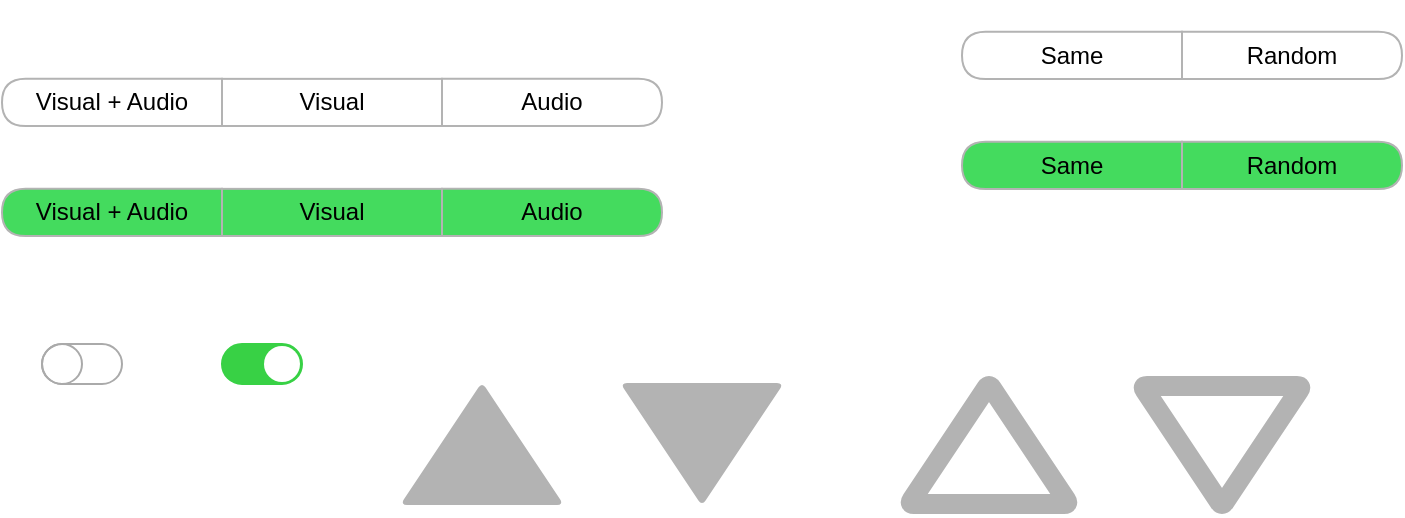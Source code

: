 <mxfile version="14.6.13" type="device"><diagram id="a0ed32eb-30c3-d544-b655-e4f565cc2f7b" name="Page-1"><mxGraphModel dx="1102" dy="830" grid="1" gridSize="10" guides="1" tooltips="1" connect="1" arrows="1" fold="1" page="1" pageScale="1" pageWidth="827" pageHeight="1169" background="#ffffff" math="0" shadow="0"><root><mxCell id="0"/><mxCell id="1" parent="0"/><mxCell id="51" value="" style="html=1;verticalLabelPosition=bottom;labelBackgroundColor=#ffffff;verticalAlign=top;shadow=0;dashed=0;strokeWidth=1;shape=mxgraph.ios7ui.onOffButton;buttonState=off;strokeColor=#38D145;strokeColor2=#aaaaaa;fillColor=#38D145;fillColor2=#ffffff;rounded=1;glass=0;" parent="1" vertex="1"><mxGeometry x="30" y="304" width="40" height="20" as="geometry"/></mxCell><mxCell id="3" style="edgeStyle=orthogonalEdgeStyle;rounded=0;html=1;exitX=0.5;exitY=1;jettySize=auto;orthogonalLoop=1;" parent="1" edge="1"><mxGeometry relative="1" as="geometry"><mxPoint x="175" y="140" as="sourcePoint"/><mxPoint x="175" y="140" as="targetPoint"/></mxGeometry></mxCell><mxCell id="6" value="Visual" style="rounded=1;whiteSpace=wrap;html=1;arcSize=0;strokeColor=#B3B3B3;" parent="1" vertex="1"><mxGeometry x="120" y="171.429" width="110" height="23.571" as="geometry"/></mxCell><mxCell id="12" value="Audio" style="shape=delay;whiteSpace=wrap;html=1;rounded=1;glass=0;strokeColor=#B3B3B3;" parent="1" vertex="1"><mxGeometry x="230" y="171.429" width="110" height="23.571" as="geometry"/></mxCell><mxCell id="15" value="Visual + Audio" style="shape=delay;whiteSpace=wrap;html=1;rounded=1;glass=0;flipH=1;strokeColor=#B3B3B3;" parent="1" vertex="1"><mxGeometry x="10" y="171.429" width="110" height="23.571" as="geometry"/></mxCell><mxCell id="16" value="Visual" style="rounded=1;whiteSpace=wrap;html=1;arcSize=0;strokeColor=#B3B3B3;fillColor=#44db5e;" parent="1" vertex="1"><mxGeometry x="120" y="226.429" width="110" height="23.571" as="geometry"/></mxCell><mxCell id="17" value="Audio" style="shape=delay;whiteSpace=wrap;html=1;rounded=1;glass=0;strokeColor=#B3B3B3;fillColor=#44db5e;" parent="1" vertex="1"><mxGeometry x="230" y="226.429" width="110" height="23.571" as="geometry"/></mxCell><mxCell id="18" value="Visual + Audio" style="shape=delay;whiteSpace=wrap;html=1;rounded=1;glass=0;flipH=1;strokeColor=#B3B3B3;fillColor=#44db5e;" parent="1" vertex="1"><mxGeometry x="10" y="226.429" width="110" height="23.571" as="geometry"/></mxCell><mxCell id="41" value="" style="triangle;whiteSpace=wrap;html=1;rounded=1;glass=0;strokeColor=#B3B3B3;fillColor=#B3B3B3;arcSize=5;rotation=-90;" parent="1" vertex="1"><mxGeometry x="220" y="314" width="60" height="80" as="geometry"/></mxCell><mxCell id="42" value="" style="triangle;whiteSpace=wrap;html=1;rounded=1;glass=0;strokeColor=#B3B3B3;fillColor=#B3B3B3;arcSize=5;rotation=90;" parent="1" vertex="1"><mxGeometry x="330" y="314" width="60" height="80" as="geometry"/></mxCell><mxCell id="43" value="" style="triangle;whiteSpace=wrap;html=1;rounded=1;glass=0;strokeColor=#B3B3B3;fillColor=#FFFFFF;arcSize=5;rotation=-90;strokeWidth=10;" parent="1" vertex="1"><mxGeometry x="473.5" y="314" width="60" height="80" as="geometry"/></mxCell><mxCell id="44" value="" style="triangle;whiteSpace=wrap;html=1;rounded=1;glass=0;strokeColor=#B3B3B3;fillColor=#FFFFFF;arcSize=5;rotation=90;strokeWidth=10;" parent="1" vertex="1"><mxGeometry x="590" y="315" width="60" height="80" as="geometry"/></mxCell><mxCell id="45" value="Same" style="shape=delay;whiteSpace=wrap;html=1;rounded=1;glass=0;flipH=1;strokeColor=#B3B3B3;fillColor=#44db5e;" parent="1" vertex="1"><mxGeometry x="490" y="202.929" width="110" height="23.571" as="geometry"/></mxCell><mxCell id="46" value="Random" style="shape=delay;whiteSpace=wrap;html=1;rounded=1;glass=0;strokeColor=#B3B3B3;fillColor=#44db5e;" parent="1" vertex="1"><mxGeometry x="600" y="202.929" width="110" height="23.571" as="geometry"/></mxCell><mxCell id="47" value="Same" style="shape=delay;whiteSpace=wrap;html=1;rounded=1;glass=0;flipH=1;strokeColor=#B3B3B3;fillColor=#FFFFFF;" parent="1" vertex="1"><mxGeometry x="490" y="147.929" width="110" height="23.571" as="geometry"/></mxCell><mxCell id="48" value="Random" style="shape=delay;whiteSpace=wrap;html=1;rounded=1;glass=0;strokeColor=#B3B3B3;fillColor=#FFFFFF;" parent="1" vertex="1"><mxGeometry x="600" y="147.929" width="110" height="23.571" as="geometry"/></mxCell><mxCell id="50" value="" style="html=1;verticalLabelPosition=bottom;labelBackgroundColor=#ffffff;verticalAlign=top;shadow=0;dashed=0;strokeWidth=1;shape=mxgraph.ios7ui.onOffButton;buttonState=on;strokeColor=#38D145;strokeColor2=#aaaaaa;fillColor=#38D145;fillColor2=#ffffff;rounded=1;glass=0;" parent="1" vertex="1"><mxGeometry x="120" y="304" width="40" height="20" as="geometry"/></mxCell></root></mxGraphModel></diagram></mxfile>